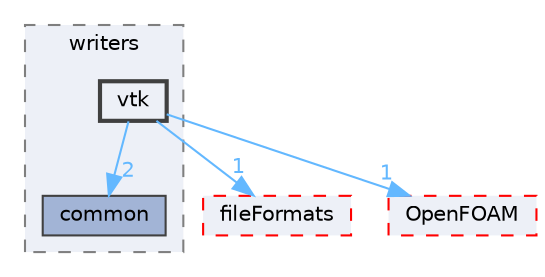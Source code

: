 digraph "src/surfMesh/writers/vtk"
{
 // LATEX_PDF_SIZE
  bgcolor="transparent";
  edge [fontname=Helvetica,fontsize=10,labelfontname=Helvetica,labelfontsize=10];
  node [fontname=Helvetica,fontsize=10,shape=box,height=0.2,width=0.4];
  compound=true
  subgraph clusterdir_b6066d0362f465208261eaa0f2129bc7 {
    graph [ bgcolor="#edf0f7", pencolor="grey50", label="writers", fontname=Helvetica,fontsize=10 style="filled,dashed", URL="dir_b6066d0362f465208261eaa0f2129bc7.html",tooltip=""]
  dir_59d4653fd2a35c145be9392eba5ac9cb [label="common", fillcolor="#a2b4d6", color="grey25", style="filled", URL="dir_59d4653fd2a35c145be9392eba5ac9cb.html",tooltip=""];
  dir_3f85c9395300c20f8cf84f950bfdffd1 [label="vtk", fillcolor="#edf0f7", color="grey25", style="filled,bold", URL="dir_3f85c9395300c20f8cf84f950bfdffd1.html",tooltip=""];
  }
  dir_b05602f37bb521a7142c0a3e200b5f35 [label="fileFormats", fillcolor="#edf0f7", color="red", style="filled,dashed", URL="dir_b05602f37bb521a7142c0a3e200b5f35.html",tooltip=""];
  dir_c5473ff19b20e6ec4dfe5c310b3778a8 [label="OpenFOAM", fillcolor="#edf0f7", color="red", style="filled,dashed", URL="dir_c5473ff19b20e6ec4dfe5c310b3778a8.html",tooltip=""];
  dir_3f85c9395300c20f8cf84f950bfdffd1->dir_59d4653fd2a35c145be9392eba5ac9cb [headlabel="2", labeldistance=1.5 headhref="dir_004315_000558.html" href="dir_004315_000558.html" color="steelblue1" fontcolor="steelblue1"];
  dir_3f85c9395300c20f8cf84f950bfdffd1->dir_b05602f37bb521a7142c0a3e200b5f35 [headlabel="1", labeldistance=1.5 headhref="dir_004315_001353.html" href="dir_004315_001353.html" color="steelblue1" fontcolor="steelblue1"];
  dir_3f85c9395300c20f8cf84f950bfdffd1->dir_c5473ff19b20e6ec4dfe5c310b3778a8 [headlabel="1", labeldistance=1.5 headhref="dir_004315_002695.html" href="dir_004315_002695.html" color="steelblue1" fontcolor="steelblue1"];
}
